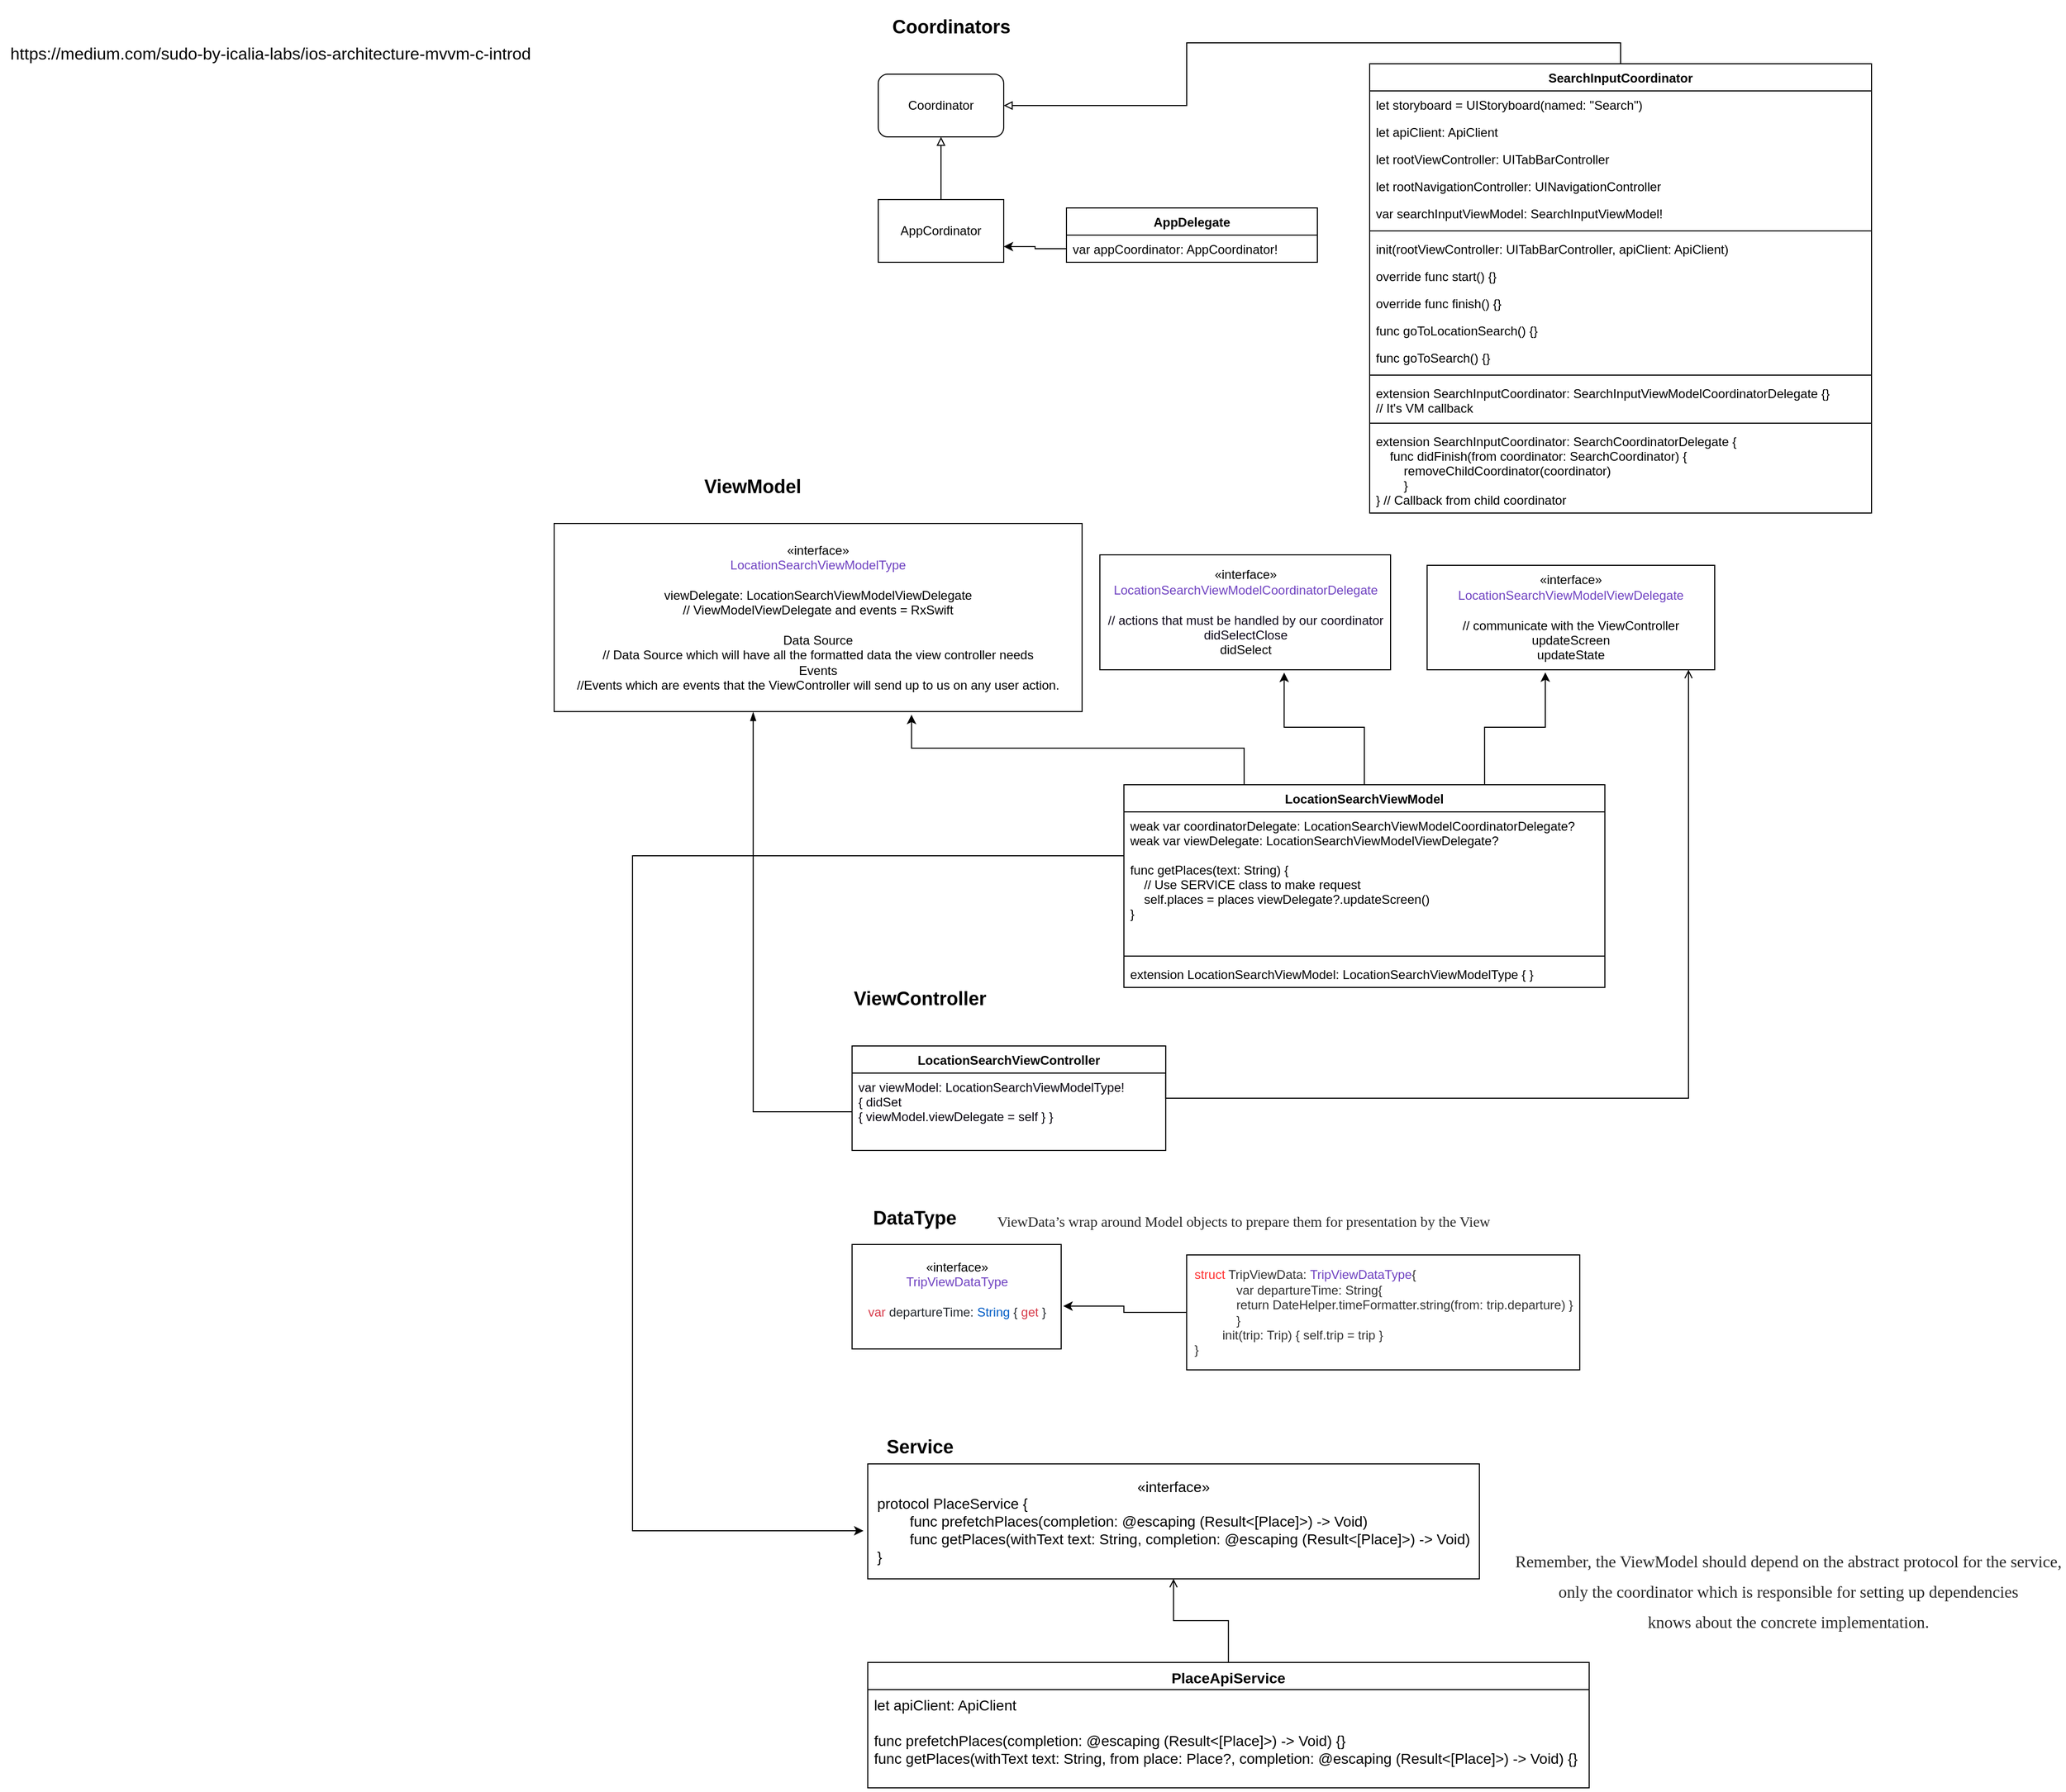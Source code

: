 <mxfile version="17.4.1" type="device"><diagram id="C5RBs43oDa-KdzZeNtuy" name="Page-1"><mxGraphModel dx="2293" dy="1242" grid="1" gridSize="10" guides="1" tooltips="1" connect="1" arrows="1" fold="1" page="1" pageScale="1" pageWidth="827" pageHeight="1169" math="0" shadow="0"><root><mxCell id="WIyWlLk6GJQsqaUBKTNV-0"/><mxCell id="WIyWlLk6GJQsqaUBKTNV-1" parent="WIyWlLk6GJQsqaUBKTNV-0"/><mxCell id="KNcO2NPOK0IGnsvTBQOX-0" value="Coordinator" style="rounded=1;whiteSpace=wrap;html=1;" parent="WIyWlLk6GJQsqaUBKTNV-1" vertex="1"><mxGeometry x="60" y="70" width="120" height="60" as="geometry"/></mxCell><mxCell id="4PK71AGeDGgFoHflee7r-30" style="edgeStyle=orthogonalEdgeStyle;rounded=0;orthogonalLoop=1;jettySize=auto;html=1;entryX=0.5;entryY=1;entryDx=0;entryDy=0;endArrow=block;endFill=0;" edge="1" parent="WIyWlLk6GJQsqaUBKTNV-1" source="KNcO2NPOK0IGnsvTBQOX-1" target="KNcO2NPOK0IGnsvTBQOX-0"><mxGeometry relative="1" as="geometry"/></mxCell><mxCell id="KNcO2NPOK0IGnsvTBQOX-1" value="AppCordinator" style="rounded=0;whiteSpace=wrap;html=1;" parent="WIyWlLk6GJQsqaUBKTNV-1" vertex="1"><mxGeometry x="60" y="190" width="120" height="60" as="geometry"/></mxCell><mxCell id="KNcO2NPOK0IGnsvTBQOX-15" value="&lt;h2&gt;&lt;b&gt;Coordinators&lt;/b&gt;&lt;/h2&gt;" style="text;html=1;strokeColor=none;fillColor=none;align=center;verticalAlign=middle;whiteSpace=wrap;rounded=0;" parent="WIyWlLk6GJQsqaUBKTNV-1" vertex="1"><mxGeometry x="70" y="10" width="120" height="30" as="geometry"/></mxCell><mxCell id="KNcO2NPOK0IGnsvTBQOX-16" value="&lt;h2&gt;&lt;b&gt;ViewModel&lt;/b&gt;&lt;/h2&gt;" style="text;html=1;strokeColor=none;fillColor=none;align=center;verticalAlign=middle;whiteSpace=wrap;rounded=0;" parent="WIyWlLk6GJQsqaUBKTNV-1" vertex="1"><mxGeometry x="-120" y="450" width="120" height="30" as="geometry"/></mxCell><mxCell id="KNcO2NPOK0IGnsvTBQOX-29" value="«interface»&lt;br&gt;&lt;span style=&quot;color: rgb(111 , 66 , 193) ; font-family: , , &amp;#34;sf mono&amp;#34; , &amp;#34;menlo&amp;#34; , &amp;#34;consolas&amp;#34; , &amp;#34;liberation mono&amp;#34; , monospace ; text-align: left ; background-color: rgb(255 , 255 , 255)&quot;&gt;LocationSearchViewModelType&lt;br&gt;&lt;br&gt;&lt;/span&gt;&lt;span style=&quot;text-align: left&quot;&gt;viewDelegate:&amp;nbsp;LocationSearchViewModelViewDelegate&lt;br&gt;&lt;/span&gt;&lt;span style=&quot;text-align: left ; background-color: rgb(255 , 255 , 255)&quot;&gt;// ViewModelViewDelegate and events = RxSwift&lt;br&gt;&lt;br&gt;Data Source&lt;br&gt;// Data Source which will have all the formatted data the view controller needs&lt;br&gt;Events&lt;br&gt;//Events which are events that the ViewController will send up to us on any user action.&lt;br&gt;&lt;/span&gt;" style="html=1;rounded=0;" parent="WIyWlLk6GJQsqaUBKTNV-1" vertex="1"><mxGeometry x="-250" y="500" width="504.94" height="180" as="geometry"/></mxCell><mxCell id="KNcO2NPOK0IGnsvTBQOX-33" value="«interface»&lt;br&gt;&lt;span style=&quot;text-align: left ; background-color: rgb(255 , 255 , 255)&quot;&gt;&lt;font color=&quot;#6f42c1&quot;&gt;LocationSearchViewModelCoordinatorDelegate&lt;/font&gt;&lt;br&gt;&lt;br&gt;&lt;font color=&quot;#100a1c&quot;&gt;// actions that must be handled by our coordinator&lt;br&gt;didSelectClose&lt;br&gt;&lt;/font&gt;didSelect&lt;br&gt;&lt;/span&gt;" style="html=1;rounded=0;" parent="WIyWlLk6GJQsqaUBKTNV-1" vertex="1"><mxGeometry x="271.94" y="530" width="278.06" height="110" as="geometry"/></mxCell><mxCell id="KNcO2NPOK0IGnsvTBQOX-38" value="«interface»&lt;br&gt;&lt;div&gt;&lt;span style=&quot;color: rgb(111 , 66 , 193) ; font-family: , , &amp;#34;sf mono&amp;#34; , &amp;#34;menlo&amp;#34; , &amp;#34;consolas&amp;#34; , &amp;#34;liberation mono&amp;#34; , monospace ; text-align: left ; background-color: rgb(255 , 255 , 255)&quot;&gt;LocationSearchViewModelViewDelegate&lt;/span&gt;&lt;br&gt;&lt;/div&gt;&lt;div&gt;&lt;span style=&quot;color: rgb(111 , 66 , 193) ; font-family: , , &amp;#34;sf mono&amp;#34; , &amp;#34;menlo&amp;#34; , &amp;#34;consolas&amp;#34; , &amp;#34;liberation mono&amp;#34; , monospace ; text-align: left ; background-color: rgb(255 , 255 , 255)&quot;&gt;&lt;br&gt;&lt;/span&gt;&lt;/div&gt;&lt;div&gt;&lt;span style=&quot;text-align: left ; background-color: rgb(255 , 255 , 255)&quot;&gt;//&amp;nbsp;&lt;/span&gt;&lt;span style=&quot;text-align: left&quot;&gt;communicate with the ViewController&lt;/span&gt;&lt;/div&gt;&lt;div&gt;&lt;span style=&quot;text-align: left ; background-color: rgb(255 , 255 , 255)&quot;&gt;updateScreen&lt;br&gt;updateState&lt;/span&gt;&lt;/div&gt;" style="html=1;rounded=0;" parent="WIyWlLk6GJQsqaUBKTNV-1" vertex="1"><mxGeometry x="584.94" y="540" width="275.06" height="100" as="geometry"/></mxCell><mxCell id="KNcO2NPOK0IGnsvTBQOX-47" style="edgeStyle=orthogonalEdgeStyle;rounded=0;orthogonalLoop=1;jettySize=auto;html=1;entryX=0.634;entryY=1.025;entryDx=0;entryDy=0;entryPerimeter=0;fontColor=#6F42C1;" parent="WIyWlLk6GJQsqaUBKTNV-1" source="KNcO2NPOK0IGnsvTBQOX-42" target="KNcO2NPOK0IGnsvTBQOX-33" edge="1"><mxGeometry relative="1" as="geometry"/></mxCell><mxCell id="KNcO2NPOK0IGnsvTBQOX-48" style="edgeStyle=orthogonalEdgeStyle;rounded=0;orthogonalLoop=1;jettySize=auto;html=1;exitX=0.75;exitY=0;exitDx=0;exitDy=0;entryX=0.411;entryY=1.025;entryDx=0;entryDy=0;entryPerimeter=0;fontColor=#6F42C1;" parent="WIyWlLk6GJQsqaUBKTNV-1" source="KNcO2NPOK0IGnsvTBQOX-42" target="KNcO2NPOK0IGnsvTBQOX-38" edge="1"><mxGeometry relative="1" as="geometry"/></mxCell><mxCell id="KNcO2NPOK0IGnsvTBQOX-49" style="edgeStyle=orthogonalEdgeStyle;rounded=0;orthogonalLoop=1;jettySize=auto;html=1;exitX=0.25;exitY=0;exitDx=0;exitDy=0;entryX=0.677;entryY=1.017;entryDx=0;entryDy=0;entryPerimeter=0;fontColor=#6F42C1;" parent="WIyWlLk6GJQsqaUBKTNV-1" source="KNcO2NPOK0IGnsvTBQOX-42" target="KNcO2NPOK0IGnsvTBQOX-29" edge="1"><mxGeometry relative="1" as="geometry"/></mxCell><mxCell id="KNcO2NPOK0IGnsvTBQOX-42" value="LocationSearchViewModel" style="swimlane;fontStyle=1;align=center;verticalAlign=top;childLayout=stackLayout;horizontal=1;startSize=26;horizontalStack=0;resizeParent=1;resizeParentMax=0;resizeLast=0;collapsible=1;marginBottom=0;rounded=0;fontColor=#000000;" parent="WIyWlLk6GJQsqaUBKTNV-1" vertex="1"><mxGeometry x="294.94" y="750" width="460" height="194" as="geometry"/></mxCell><mxCell id="KNcO2NPOK0IGnsvTBQOX-43" value="weak var coordinatorDelegate: LocationSearchViewModelCoordinatorDelegate?&#10;weak var viewDelegate: LocationSearchViewModelViewDelegate?&#10;&#10;func getPlaces(text: String) { &#10;    // Use SERVICE class to make request &#10;    self.places = places viewDelegate?.updateScreen() &#10;}" style="text;strokeColor=none;fillColor=none;align=left;verticalAlign=top;spacingLeft=4;spacingRight=4;overflow=hidden;rotatable=0;points=[[0,0.5],[1,0.5]];portConstraint=eastwest;rounded=0;fontColor=#000000;" parent="KNcO2NPOK0IGnsvTBQOX-42" vertex="1"><mxGeometry y="26" width="460" height="134" as="geometry"/></mxCell><mxCell id="4PK71AGeDGgFoHflee7r-47" value="" style="line;strokeWidth=1;fillColor=none;align=left;verticalAlign=middle;spacingTop=-1;spacingLeft=3;spacingRight=3;rotatable=0;labelPosition=right;points=[];portConstraint=eastwest;fontColor=#000000;" vertex="1" parent="KNcO2NPOK0IGnsvTBQOX-42"><mxGeometry y="160" width="460" height="8" as="geometry"/></mxCell><mxCell id="4PK71AGeDGgFoHflee7r-50" value="extension LocationSearchViewModel: LocationSearchViewModelType { }" style="text;strokeColor=none;fillColor=none;align=left;verticalAlign=top;spacingLeft=4;spacingRight=4;overflow=hidden;rotatable=0;points=[[0,0.5],[1,0.5]];portConstraint=eastwest;" vertex="1" parent="KNcO2NPOK0IGnsvTBQOX-42"><mxGeometry y="168" width="460" height="26" as="geometry"/></mxCell><mxCell id="KNcO2NPOK0IGnsvTBQOX-50" value="&lt;h2&gt;&lt;b&gt;ViewController&lt;/b&gt;&lt;/h2&gt;" style="text;html=1;strokeColor=none;fillColor=none;align=center;verticalAlign=middle;whiteSpace=wrap;rounded=0;" parent="WIyWlLk6GJQsqaUBKTNV-1" vertex="1"><mxGeometry x="39.94" y="940" width="120" height="30" as="geometry"/></mxCell><mxCell id="KNcO2NPOK0IGnsvTBQOX-56" style="edgeStyle=orthogonalEdgeStyle;rounded=0;orthogonalLoop=1;jettySize=auto;html=1;exitX=1;exitY=0;exitDx=0;exitDy=0;fontColor=#000000;endArrow=open;endFill=0;" parent="WIyWlLk6GJQsqaUBKTNV-1" source="KNcO2NPOK0IGnsvTBQOX-52" edge="1"><mxGeometry relative="1" as="geometry"><mxPoint x="834.94" y="640" as="targetPoint"/><Array as="points"><mxPoint x="334.94" y="1050"/><mxPoint x="834.94" y="1050"/><mxPoint x="834.94" y="640"/></Array></mxGeometry></mxCell><mxCell id="KNcO2NPOK0IGnsvTBQOX-52" value="LocationSearchViewController" style="swimlane;fontStyle=1;align=center;verticalAlign=top;childLayout=stackLayout;horizontal=1;startSize=26;horizontalStack=0;resizeParent=1;resizeParentMax=0;resizeLast=0;collapsible=1;marginBottom=0;rounded=0;fontColor=#000000;" parent="WIyWlLk6GJQsqaUBKTNV-1" vertex="1"><mxGeometry x="34.94" y="1000" width="300" height="100" as="geometry"/></mxCell><mxCell id="KNcO2NPOK0IGnsvTBQOX-53" value="var viewModel: LocationSearchViewModelType!&#10;{ didSet &#10;{ viewModel.viewDelegate = self } }" style="text;strokeColor=none;fillColor=none;align=left;verticalAlign=top;spacingLeft=4;spacingRight=4;overflow=hidden;rotatable=0;points=[[0,0.5],[1,0.5]];portConstraint=eastwest;rounded=0;fontColor=#09050F;" parent="KNcO2NPOK0IGnsvTBQOX-52" vertex="1"><mxGeometry y="26" width="300" height="74" as="geometry"/></mxCell><mxCell id="KNcO2NPOK0IGnsvTBQOX-57" value="&lt;h2&gt;&lt;b&gt;DataType&lt;/b&gt;&lt;/h2&gt;" style="text;html=1;strokeColor=none;fillColor=none;align=center;verticalAlign=middle;whiteSpace=wrap;rounded=0;" parent="WIyWlLk6GJQsqaUBKTNV-1" vertex="1"><mxGeometry x="34.94" y="1150" width="120" height="30" as="geometry"/></mxCell><mxCell id="KNcO2NPOK0IGnsvTBQOX-58" value="«interface»&lt;br&gt;&lt;span style=&quot;color: rgb(111 , 66 , 193) ; font-family: , , &amp;#34;sf mono&amp;#34; , &amp;#34;menlo&amp;#34; , &amp;#34;consolas&amp;#34; , &amp;#34;liberation mono&amp;#34; , monospace ; text-align: left ; background-color: rgb(255 , 255 , 255)&quot;&gt;TripViewDataType&lt;br&gt;&lt;br&gt;&lt;/span&gt;&lt;span class=&quot;pl-k&quot; style=&quot;color: rgb(215 , 58 , 73) ; font-family: , , &amp;#34;sf mono&amp;#34; , &amp;#34;menlo&amp;#34; , &amp;#34;consolas&amp;#34; , &amp;#34;liberation mono&amp;#34; , monospace ; text-align: left ; background-color: rgb(255 , 255 , 255)&quot;&gt;var&lt;/span&gt;&lt;span style=&quot;color: rgb(36 , 41 , 47) ; font-family: , , &amp;#34;sf mono&amp;#34; , &amp;#34;menlo&amp;#34; , &amp;#34;consolas&amp;#34; , &amp;#34;liberation mono&amp;#34; , monospace ; text-align: left ; background-color: rgb(255 , 255 , 255)&quot;&gt; departureTime: &lt;/span&gt;&lt;span class=&quot;pl-c1&quot; style=&quot;color: rgb(0 , 92 , 197) ; font-family: , , &amp;#34;sf mono&amp;#34; , &amp;#34;menlo&amp;#34; , &amp;#34;consolas&amp;#34; , &amp;#34;liberation mono&amp;#34; , monospace ; text-align: left ; background-color: rgb(255 , 255 , 255)&quot;&gt;String&lt;/span&gt;&lt;span style=&quot;color: rgb(36 , 41 , 47) ; font-family: , , &amp;#34;sf mono&amp;#34; , &amp;#34;menlo&amp;#34; , &amp;#34;consolas&amp;#34; , &amp;#34;liberation mono&amp;#34; , monospace ; text-align: left ; background-color: rgb(255 , 255 , 255)&quot;&gt; { &lt;/span&gt;&lt;span class=&quot;pl-k&quot; style=&quot;color: rgb(215 , 58 , 73) ; font-family: , , &amp;#34;sf mono&amp;#34; , &amp;#34;menlo&amp;#34; , &amp;#34;consolas&amp;#34; , &amp;#34;liberation mono&amp;#34; , monospace ; text-align: left ; background-color: rgb(255 , 255 , 255)&quot;&gt;get&lt;/span&gt;&lt;span style=&quot;color: rgb(36 , 41 , 47) ; font-family: , , &amp;#34;sf mono&amp;#34; , &amp;#34;menlo&amp;#34; , &amp;#34;consolas&amp;#34; , &amp;#34;liberation mono&amp;#34; , monospace ; text-align: left ; background-color: rgb(255 , 255 , 255)&quot;&gt; }&lt;/span&gt;&lt;span style=&quot;color: rgb(111 , 66 , 193) ; font-family: , , &amp;#34;sf mono&amp;#34; , &amp;#34;menlo&amp;#34; , &amp;#34;consolas&amp;#34; , &amp;#34;liberation mono&amp;#34; , monospace ; text-align: left ; background-color: rgb(255 , 255 , 255)&quot;&gt;&lt;br&gt;&lt;br&gt;&lt;/span&gt;" style="html=1;rounded=0;fontColor=#000000;" parent="WIyWlLk6GJQsqaUBKTNV-1" vertex="1"><mxGeometry x="34.94" y="1190" width="200" height="100" as="geometry"/></mxCell><mxCell id="KNcO2NPOK0IGnsvTBQOX-61" style="edgeStyle=orthogonalEdgeStyle;rounded=0;orthogonalLoop=1;jettySize=auto;html=1;entryX=1.01;entryY=0.59;entryDx=0;entryDy=0;entryPerimeter=0;fontColor=#FF3333;" parent="WIyWlLk6GJQsqaUBKTNV-1" source="KNcO2NPOK0IGnsvTBQOX-60" target="KNcO2NPOK0IGnsvTBQOX-58" edge="1"><mxGeometry relative="1" as="geometry"/></mxCell><mxCell id="KNcO2NPOK0IGnsvTBQOX-60" value="&lt;div style=&quot;text-align: left&quot;&gt;&lt;font color=&quot;#ff3333&quot;&gt;struct&lt;/font&gt;&lt;font color=&quot;#333333&quot;&gt; TripViewData:&amp;nbsp;&lt;/font&gt;&lt;span style=&quot;color: rgb(111 , 66 , 193) ; background-color: rgb(255 , 255 , 255)&quot;&gt;TripViewDataType&lt;/span&gt;&lt;font color=&quot;#333333&quot;&gt;{ &lt;br&gt;&lt;/font&gt;&lt;/div&gt;&lt;blockquote style=&quot;margin: 0 0 0 40px ; border: none ; padding: 0px&quot;&gt;&lt;div style=&quot;text-align: left&quot;&gt;&lt;font color=&quot;#333333&quot;&gt;var departureTime: String{&amp;nbsp;&lt;/font&gt;&lt;/div&gt;&lt;div style=&quot;text-align: left&quot;&gt;&lt;span&gt;&lt;font color=&quot;#333333&quot;&gt;return DateHelper.timeFormatter.string(from: trip.departure) }&lt;/font&gt;&lt;/span&gt;&lt;/div&gt;&lt;div style=&quot;text-align: left&quot;&gt;&lt;span&gt;&lt;font color=&quot;#333333&quot;&gt;}&lt;/font&gt;&lt;/span&gt;&lt;/div&gt;&lt;/blockquote&gt;&lt;div style=&quot;text-align: left&quot;&gt;&lt;span&gt;&lt;/span&gt;&lt;span&gt;&lt;font color=&quot;#333333&quot;&gt;&lt;span style=&quot;white-space: pre&quot;&gt;&#9;&lt;/span&gt;init(trip: Trip) { self.trip = trip }&lt;br&gt;&lt;/font&gt;&lt;/span&gt;&lt;/div&gt;&lt;div style=&quot;text-align: left&quot;&gt;&lt;span&gt;&lt;font color=&quot;#333333&quot;&gt;}&lt;/font&gt;&lt;/span&gt;&lt;/div&gt;" style="html=1;rounded=0;fontColor=#000000;" parent="WIyWlLk6GJQsqaUBKTNV-1" vertex="1"><mxGeometry x="354.94" y="1200" width="376" height="110" as="geometry"/></mxCell><mxCell id="KNcO2NPOK0IGnsvTBQOX-62" value="&lt;span style=&quot;color: rgb(41 , 41 , 41) ; font-family: &amp;#34;charter&amp;#34; , &amp;#34;georgia&amp;#34; , &amp;#34;cambria&amp;#34; , &amp;#34;times new roman&amp;#34; , &amp;#34;times&amp;#34; , serif ; font-weight: 400 ; letter-spacing: -0.06px ; background-color: rgb(255 , 255 , 255)&quot;&gt;&lt;font style=&quot;font-size: 14px&quot;&gt;ViewData’s wrap around Model objects to prepare them for presentation by the View&lt;/font&gt;&lt;/span&gt;" style="text;strokeColor=none;fillColor=none;html=1;fontSize=24;fontStyle=1;verticalAlign=middle;align=center;rounded=0;fontColor=#FF3333;" parent="WIyWlLk6GJQsqaUBKTNV-1" vertex="1"><mxGeometry x="143.94" y="1145" width="530" height="40" as="geometry"/></mxCell><mxCell id="KNcO2NPOK0IGnsvTBQOX-67" value="&lt;h2&gt;&lt;b&gt;Service&lt;/b&gt;&lt;/h2&gt;" style="text;html=1;strokeColor=none;fillColor=none;align=center;verticalAlign=middle;whiteSpace=wrap;rounded=0;" parent="WIyWlLk6GJQsqaUBKTNV-1" vertex="1"><mxGeometry x="39.94" y="1369" width="120" height="30" as="geometry"/></mxCell><mxCell id="KNcO2NPOK0IGnsvTBQOX-70" value="&lt;div&gt;&lt;span style=&quot;color: rgb(0 , 0 , 0)&quot;&gt;«interface»&lt;/span&gt;&lt;/div&gt;&lt;font color=&quot;#000000&quot;&gt;&lt;div style=&quot;text-align: left&quot;&gt;&lt;span&gt;protocol PlaceService {&lt;/span&gt;&lt;/div&gt;&lt;div style=&quot;text-align: left&quot;&gt;&lt;span&gt;&lt;span style=&quot;white-space: pre&quot;&gt;&#9;&lt;/span&gt;func prefetchPlaces(completion: @escaping (Result&amp;lt;[Place]&amp;gt;) -&amp;gt; Void)&lt;/span&gt;&lt;/div&gt;&lt;div style=&quot;text-align: left&quot;&gt;&lt;span&gt;&lt;span style=&quot;white-space: pre&quot;&gt;&#9;&lt;/span&gt;func getPlaces(withText text: String, completion: @escaping (Result&amp;lt;[Place]&amp;gt;) -&amp;gt; Void)&lt;/span&gt;&lt;/div&gt;&lt;div style=&quot;text-align: left&quot;&gt;&lt;span&gt;}&lt;/span&gt;&lt;/div&gt;&lt;/font&gt;" style="html=1;rounded=0;fontSize=14;fontColor=#FF3333;" parent="WIyWlLk6GJQsqaUBKTNV-1" vertex="1"><mxGeometry x="49.94" y="1400" width="585" height="110" as="geometry"/></mxCell><mxCell id="4PK71AGeDGgFoHflee7r-52" style="edgeStyle=orthogonalEdgeStyle;rounded=0;orthogonalLoop=1;jettySize=auto;html=1;fontColor=#000000;endArrow=open;endFill=0;" edge="1" parent="WIyWlLk6GJQsqaUBKTNV-1" source="KNcO2NPOK0IGnsvTBQOX-71" target="KNcO2NPOK0IGnsvTBQOX-70"><mxGeometry relative="1" as="geometry"/></mxCell><mxCell id="KNcO2NPOK0IGnsvTBQOX-71" value="PlaceApiService" style="swimlane;fontStyle=1;align=center;verticalAlign=top;childLayout=stackLayout;horizontal=1;startSize=26;horizontalStack=0;resizeParent=1;resizeParentMax=0;resizeLast=0;collapsible=1;marginBottom=0;rounded=0;fontSize=14;fontColor=#000000;" parent="WIyWlLk6GJQsqaUBKTNV-1" vertex="1"><mxGeometry x="49.94" y="1590" width="690" height="120" as="geometry"/></mxCell><mxCell id="KNcO2NPOK0IGnsvTBQOX-72" value="let apiClient: ApiClient&#10;&#10;func prefetchPlaces(completion: @escaping (Result&lt;[Place]&gt;) -&gt; Void) {}&#10; func getPlaces(withText text: String, from place: Place?, completion: @escaping (Result&lt;[Place]&gt;) -&gt; Void) {}" style="text;strokeColor=none;fillColor=none;align=left;verticalAlign=top;spacingLeft=4;spacingRight=4;overflow=hidden;rotatable=0;points=[[0,0.5],[1,0.5]];portConstraint=eastwest;rounded=0;fontSize=14;fontColor=#000000;" parent="KNcO2NPOK0IGnsvTBQOX-71" vertex="1"><mxGeometry y="26" width="690" height="94" as="geometry"/></mxCell><mxCell id="KNcO2NPOK0IGnsvTBQOX-76" style="edgeStyle=orthogonalEdgeStyle;rounded=0;orthogonalLoop=1;jettySize=auto;html=1;fontSize=14;fontColor=#000000;entryX=-0.007;entryY=0.582;entryDx=0;entryDy=0;entryPerimeter=0;" parent="WIyWlLk6GJQsqaUBKTNV-1" source="KNcO2NPOK0IGnsvTBQOX-43" target="KNcO2NPOK0IGnsvTBQOX-70" edge="1"><mxGeometry relative="1" as="geometry"><mxPoint x="-135.06" y="870" as="targetPoint"/><Array as="points"><mxPoint x="-175.06" y="818"/><mxPoint x="-175.06" y="1464"/></Array></mxGeometry></mxCell><mxCell id="KNcO2NPOK0IGnsvTBQOX-77" value="&lt;span style=&quot;color: rgb(41 , 41 , 41) ; font-family: &amp;#34;charter&amp;#34; , &amp;#34;georgia&amp;#34; , &amp;#34;cambria&amp;#34; , &amp;#34;times new roman&amp;#34; , &amp;#34;times&amp;#34; , serif ; font-weight: 400 ; letter-spacing: -0.06px ; background-color: rgb(255 , 255 , 255)&quot;&gt;&lt;font style=&quot;font-size: 16px&quot;&gt;Remember, the ViewModel should depend on the abstract protocol for the service,&lt;br&gt;only the coordinator which is responsible for setting up dependencies&lt;br&gt;knows about the concrete implementation.&lt;/font&gt;&lt;/span&gt;" style="text;strokeColor=none;fillColor=none;html=1;fontSize=24;fontStyle=1;verticalAlign=middle;align=center;rounded=0;fontColor=#FF3333;" parent="WIyWlLk6GJQsqaUBKTNV-1" vertex="1"><mxGeometry x="664.94" y="1500" width="530" height="40" as="geometry"/></mxCell><mxCell id="mSE7CW141ZKwZoblPyog-0" value="https://medium.com/sudo-by-icalia-labs/ios-architecture-mvvm-c-introduction-1-6-815204248518" style="text;html=1;align=center;verticalAlign=middle;resizable=0;points=[];autosize=1;strokeColor=none;fillColor=none;fontSize=16;fontColor=#000000;" parent="WIyWlLk6GJQsqaUBKTNV-1" vertex="1"><mxGeometry x="-780" y="40" width="700" height="20" as="geometry"/></mxCell><mxCell id="4PK71AGeDGgFoHflee7r-17" style="edgeStyle=orthogonalEdgeStyle;rounded=0;orthogonalLoop=1;jettySize=auto;html=1;exitX=0.5;exitY=0;exitDx=0;exitDy=0;entryX=1;entryY=0.5;entryDx=0;entryDy=0;endArrow=block;endFill=0;" edge="1" parent="WIyWlLk6GJQsqaUBKTNV-1" source="4PK71AGeDGgFoHflee7r-5" target="KNcO2NPOK0IGnsvTBQOX-0"><mxGeometry relative="1" as="geometry"/></mxCell><mxCell id="4PK71AGeDGgFoHflee7r-5" value="SearchInputCoordinator" style="swimlane;fontStyle=1;align=center;verticalAlign=top;childLayout=stackLayout;horizontal=1;startSize=26;horizontalStack=0;resizeParent=1;resizeParentMax=0;resizeLast=0;collapsible=1;marginBottom=0;" vertex="1" parent="WIyWlLk6GJQsqaUBKTNV-1"><mxGeometry x="530" y="60" width="480" height="430" as="geometry"/></mxCell><mxCell id="4PK71AGeDGgFoHflee7r-6" value="let storyboard = UIStoryboard(named: &quot;Search&quot;)" style="text;strokeColor=none;fillColor=none;align=left;verticalAlign=top;spacingLeft=4;spacingRight=4;overflow=hidden;rotatable=0;points=[[0,0.5],[1,0.5]];portConstraint=eastwest;" vertex="1" parent="4PK71AGeDGgFoHflee7r-5"><mxGeometry y="26" width="480" height="26" as="geometry"/></mxCell><mxCell id="4PK71AGeDGgFoHflee7r-10" value="let apiClient: ApiClient" style="text;strokeColor=none;fillColor=none;align=left;verticalAlign=top;spacingLeft=4;spacingRight=4;overflow=hidden;rotatable=0;points=[[0,0.5],[1,0.5]];portConstraint=eastwest;" vertex="1" parent="4PK71AGeDGgFoHflee7r-5"><mxGeometry y="52" width="480" height="26" as="geometry"/></mxCell><mxCell id="4PK71AGeDGgFoHflee7r-12" value="let rootViewController: UITabBarController" style="text;strokeColor=none;fillColor=none;align=left;verticalAlign=top;spacingLeft=4;spacingRight=4;overflow=hidden;rotatable=0;points=[[0,0.5],[1,0.5]];portConstraint=eastwest;" vertex="1" parent="4PK71AGeDGgFoHflee7r-5"><mxGeometry y="78" width="480" height="26" as="geometry"/></mxCell><mxCell id="4PK71AGeDGgFoHflee7r-13" value="    let rootNavigationController: UINavigationController" style="text;strokeColor=none;fillColor=none;align=left;verticalAlign=top;spacingLeft=4;spacingRight=4;overflow=hidden;rotatable=0;points=[[0,0.5],[1,0.5]];portConstraint=eastwest;" vertex="1" parent="4PK71AGeDGgFoHflee7r-5"><mxGeometry y="104" width="480" height="26" as="geometry"/></mxCell><mxCell id="4PK71AGeDGgFoHflee7r-37" value="var searchInputViewModel: SearchInputViewModel!" style="text;strokeColor=none;fillColor=none;align=left;verticalAlign=top;spacingLeft=4;spacingRight=4;overflow=hidden;rotatable=0;points=[[0,0.5],[1,0.5]];portConstraint=eastwest;" vertex="1" parent="4PK71AGeDGgFoHflee7r-5"><mxGeometry y="130" width="480" height="26" as="geometry"/></mxCell><mxCell id="4PK71AGeDGgFoHflee7r-7" value="" style="line;strokeWidth=1;fillColor=none;align=left;verticalAlign=middle;spacingTop=-1;spacingLeft=3;spacingRight=3;rotatable=0;labelPosition=right;points=[];portConstraint=eastwest;" vertex="1" parent="4PK71AGeDGgFoHflee7r-5"><mxGeometry y="156" width="480" height="8" as="geometry"/></mxCell><mxCell id="4PK71AGeDGgFoHflee7r-8" value="init(rootViewController: UITabBarController, apiClient: ApiClient)" style="text;strokeColor=none;fillColor=none;align=left;verticalAlign=top;spacingLeft=4;spacingRight=4;overflow=hidden;rotatable=0;points=[[0,0.5],[1,0.5]];portConstraint=eastwest;" vertex="1" parent="4PK71AGeDGgFoHflee7r-5"><mxGeometry y="164" width="480" height="26" as="geometry"/></mxCell><mxCell id="4PK71AGeDGgFoHflee7r-14" value="override func start() {}" style="text;strokeColor=none;fillColor=none;align=left;verticalAlign=top;spacingLeft=4;spacingRight=4;overflow=hidden;rotatable=0;points=[[0,0.5],[1,0.5]];portConstraint=eastwest;" vertex="1" parent="4PK71AGeDGgFoHflee7r-5"><mxGeometry y="190" width="480" height="26" as="geometry"/></mxCell><mxCell id="4PK71AGeDGgFoHflee7r-15" value="override func finish() {}" style="text;strokeColor=none;fillColor=none;align=left;verticalAlign=top;spacingLeft=4;spacingRight=4;overflow=hidden;rotatable=0;points=[[0,0.5],[1,0.5]];portConstraint=eastwest;" vertex="1" parent="4PK71AGeDGgFoHflee7r-5"><mxGeometry y="216" width="480" height="26" as="geometry"/></mxCell><mxCell id="4PK71AGeDGgFoHflee7r-39" value="func goToLocationSearch() {}" style="text;strokeColor=none;fillColor=none;align=left;verticalAlign=top;spacingLeft=4;spacingRight=4;overflow=hidden;rotatable=0;points=[[0,0.5],[1,0.5]];portConstraint=eastwest;" vertex="1" parent="4PK71AGeDGgFoHflee7r-5"><mxGeometry y="242" width="480" height="26" as="geometry"/></mxCell><mxCell id="4PK71AGeDGgFoHflee7r-40" value="func goToSearch() {}" style="text;strokeColor=none;fillColor=none;align=left;verticalAlign=top;spacingLeft=4;spacingRight=4;overflow=hidden;rotatable=0;points=[[0,0.5],[1,0.5]];portConstraint=eastwest;" vertex="1" parent="4PK71AGeDGgFoHflee7r-5"><mxGeometry y="268" width="480" height="26" as="geometry"/></mxCell><mxCell id="4PK71AGeDGgFoHflee7r-42" value="" style="line;strokeWidth=1;fillColor=none;align=left;verticalAlign=middle;spacingTop=-1;spacingLeft=3;spacingRight=3;rotatable=0;labelPosition=right;points=[];portConstraint=eastwest;" vertex="1" parent="4PK71AGeDGgFoHflee7r-5"><mxGeometry y="294" width="480" height="8" as="geometry"/></mxCell><mxCell id="4PK71AGeDGgFoHflee7r-43" value="extension SearchInputCoordinator: SearchInputViewModelCoordinatorDelegate {}&#10;// It's VM callback&#10;&#10;" style="text;strokeColor=none;fillColor=none;align=left;verticalAlign=top;spacingLeft=4;spacingRight=4;overflow=hidden;rotatable=0;points=[[0,0.5],[1,0.5]];portConstraint=eastwest;" vertex="1" parent="4PK71AGeDGgFoHflee7r-5"><mxGeometry y="302" width="480" height="38" as="geometry"/></mxCell><mxCell id="4PK71AGeDGgFoHflee7r-44" value="" style="line;strokeWidth=1;fillColor=none;align=left;verticalAlign=middle;spacingTop=-1;spacingLeft=3;spacingRight=3;rotatable=0;labelPosition=right;points=[];portConstraint=eastwest;" vertex="1" parent="4PK71AGeDGgFoHflee7r-5"><mxGeometry y="340" width="480" height="8" as="geometry"/></mxCell><mxCell id="4PK71AGeDGgFoHflee7r-45" value="extension SearchInputCoordinator: SearchCoordinatorDelegate {&#10;    func didFinish(from coordinator: SearchCoordinator) {&#10;        removeChildCoordinator(coordinator)&#10;        }&#10;} // Callback from child coordinator" style="text;strokeColor=none;fillColor=none;align=left;verticalAlign=top;spacingLeft=4;spacingRight=4;overflow=hidden;rotatable=0;points=[[0,0.5],[1,0.5]];portConstraint=eastwest;" vertex="1" parent="4PK71AGeDGgFoHflee7r-5"><mxGeometry y="348" width="480" height="82" as="geometry"/></mxCell><mxCell id="4PK71AGeDGgFoHflee7r-31" value="AppDelegate" style="swimlane;fontStyle=1;align=center;verticalAlign=top;childLayout=stackLayout;horizontal=1;startSize=26;horizontalStack=0;resizeParent=1;resizeParentMax=0;resizeLast=0;collapsible=1;marginBottom=0;" vertex="1" parent="WIyWlLk6GJQsqaUBKTNV-1"><mxGeometry x="240" y="198" width="240" height="52" as="geometry"/></mxCell><mxCell id="4PK71AGeDGgFoHflee7r-32" value="var appCoordinator: AppCoordinator!" style="text;strokeColor=none;fillColor=none;align=left;verticalAlign=top;spacingLeft=4;spacingRight=4;overflow=hidden;rotatable=0;points=[[0,0.5],[1,0.5]];portConstraint=eastwest;" vertex="1" parent="4PK71AGeDGgFoHflee7r-31"><mxGeometry y="26" width="240" height="26" as="geometry"/></mxCell><mxCell id="4PK71AGeDGgFoHflee7r-35" style="edgeStyle=orthogonalEdgeStyle;rounded=0;orthogonalLoop=1;jettySize=auto;html=1;entryX=1;entryY=0.75;entryDx=0;entryDy=0;endArrow=classic;endFill=1;" edge="1" parent="WIyWlLk6GJQsqaUBKTNV-1" source="4PK71AGeDGgFoHflee7r-32" target="KNcO2NPOK0IGnsvTBQOX-1"><mxGeometry relative="1" as="geometry"/></mxCell><mxCell id="4PK71AGeDGgFoHflee7r-51" style="edgeStyle=orthogonalEdgeStyle;rounded=0;orthogonalLoop=1;jettySize=auto;html=1;fontColor=#000000;endArrow=blockThin;endFill=1;entryX=0.377;entryY=1.003;entryDx=0;entryDy=0;entryPerimeter=0;" edge="1" parent="WIyWlLk6GJQsqaUBKTNV-1" source="KNcO2NPOK0IGnsvTBQOX-53" target="KNcO2NPOK0IGnsvTBQOX-29"><mxGeometry relative="1" as="geometry"><mxPoint x="-60" y="690" as="targetPoint"/><Array as="points"><mxPoint x="-60" y="1063"/></Array></mxGeometry></mxCell></root></mxGraphModel></diagram></mxfile>